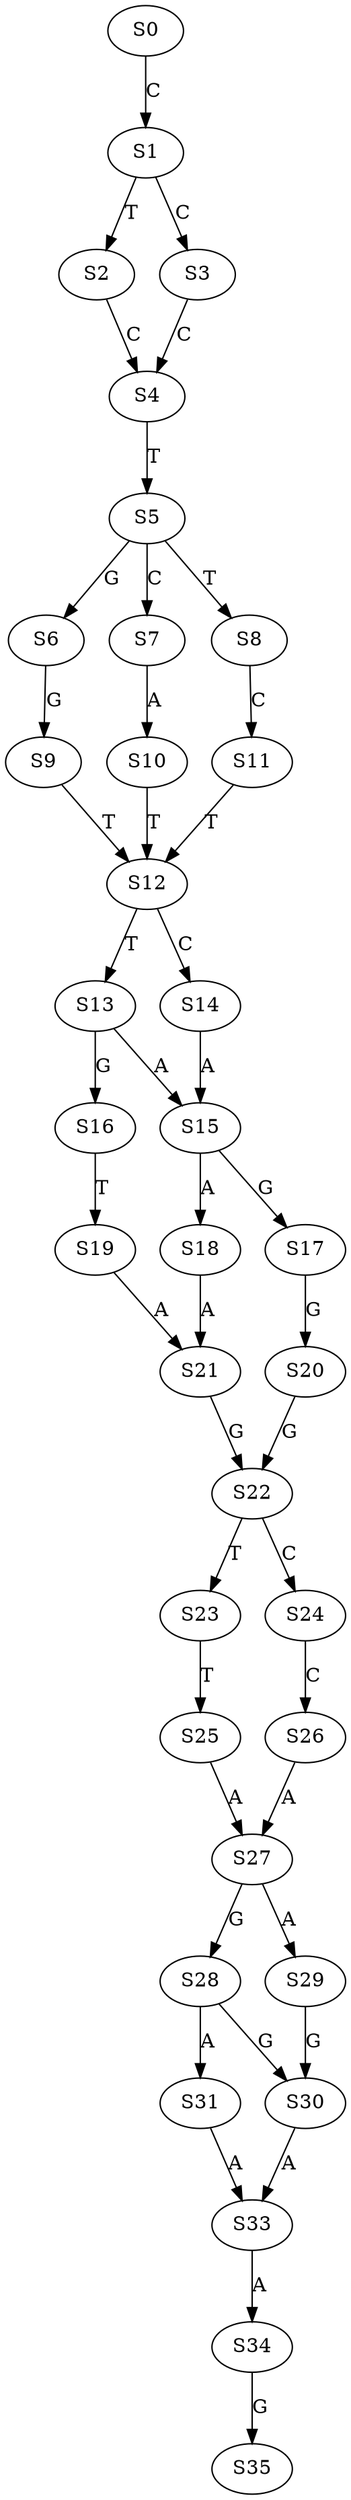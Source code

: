 strict digraph  {
	S0 -> S1 [ label = C ];
	S1 -> S2 [ label = T ];
	S1 -> S3 [ label = C ];
	S2 -> S4 [ label = C ];
	S3 -> S4 [ label = C ];
	S4 -> S5 [ label = T ];
	S5 -> S6 [ label = G ];
	S5 -> S7 [ label = C ];
	S5 -> S8 [ label = T ];
	S6 -> S9 [ label = G ];
	S7 -> S10 [ label = A ];
	S8 -> S11 [ label = C ];
	S9 -> S12 [ label = T ];
	S10 -> S12 [ label = T ];
	S11 -> S12 [ label = T ];
	S12 -> S13 [ label = T ];
	S12 -> S14 [ label = C ];
	S13 -> S15 [ label = A ];
	S13 -> S16 [ label = G ];
	S14 -> S15 [ label = A ];
	S15 -> S17 [ label = G ];
	S15 -> S18 [ label = A ];
	S16 -> S19 [ label = T ];
	S17 -> S20 [ label = G ];
	S18 -> S21 [ label = A ];
	S19 -> S21 [ label = A ];
	S20 -> S22 [ label = G ];
	S21 -> S22 [ label = G ];
	S22 -> S23 [ label = T ];
	S22 -> S24 [ label = C ];
	S23 -> S25 [ label = T ];
	S24 -> S26 [ label = C ];
	S25 -> S27 [ label = A ];
	S26 -> S27 [ label = A ];
	S27 -> S28 [ label = G ];
	S27 -> S29 [ label = A ];
	S28 -> S30 [ label = G ];
	S28 -> S31 [ label = A ];
	S29 -> S30 [ label = G ];
	S30 -> S33 [ label = A ];
	S31 -> S33 [ label = A ];
	S33 -> S34 [ label = A ];
	S34 -> S35 [ label = G ];
}
